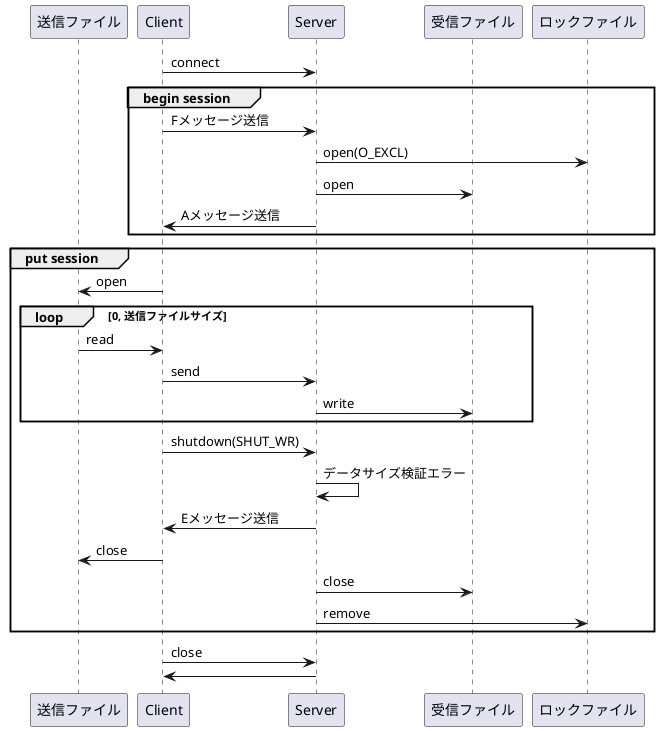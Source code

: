 @startuml データサイズ検証エラー

participant "送信ファイル" as sendfile
participant "Client" as cl
participant "Server" as sv
participant "受信ファイル" as recvfile
participant "ロックファイル" as lockfile

cl -> sv: connect

group begin session
        cl -> sv: Fメッセージ送信
        sv -> lockfile: open(O_EXCL)
        sv -> recvfile: open
        sv -> cl: Aメッセージ送信
end

group put session
        cl -> sendfile: open

        loop 0, 送信ファイルサイズ
                sendfile -> cl: read
                cl -> sv: send
                sv -> recvfile: write
        end

        cl -> sv: shutdown(SHUT_WR)
        sv -> sv: データサイズ検証エラー
        sv -> cl: Eメッセージ送信
        cl -> sendfile: close

        sv -> recvfile: close
        sv -> lockfile: remove
end

cl -> sv: close
sv -> cl:

@enduml

